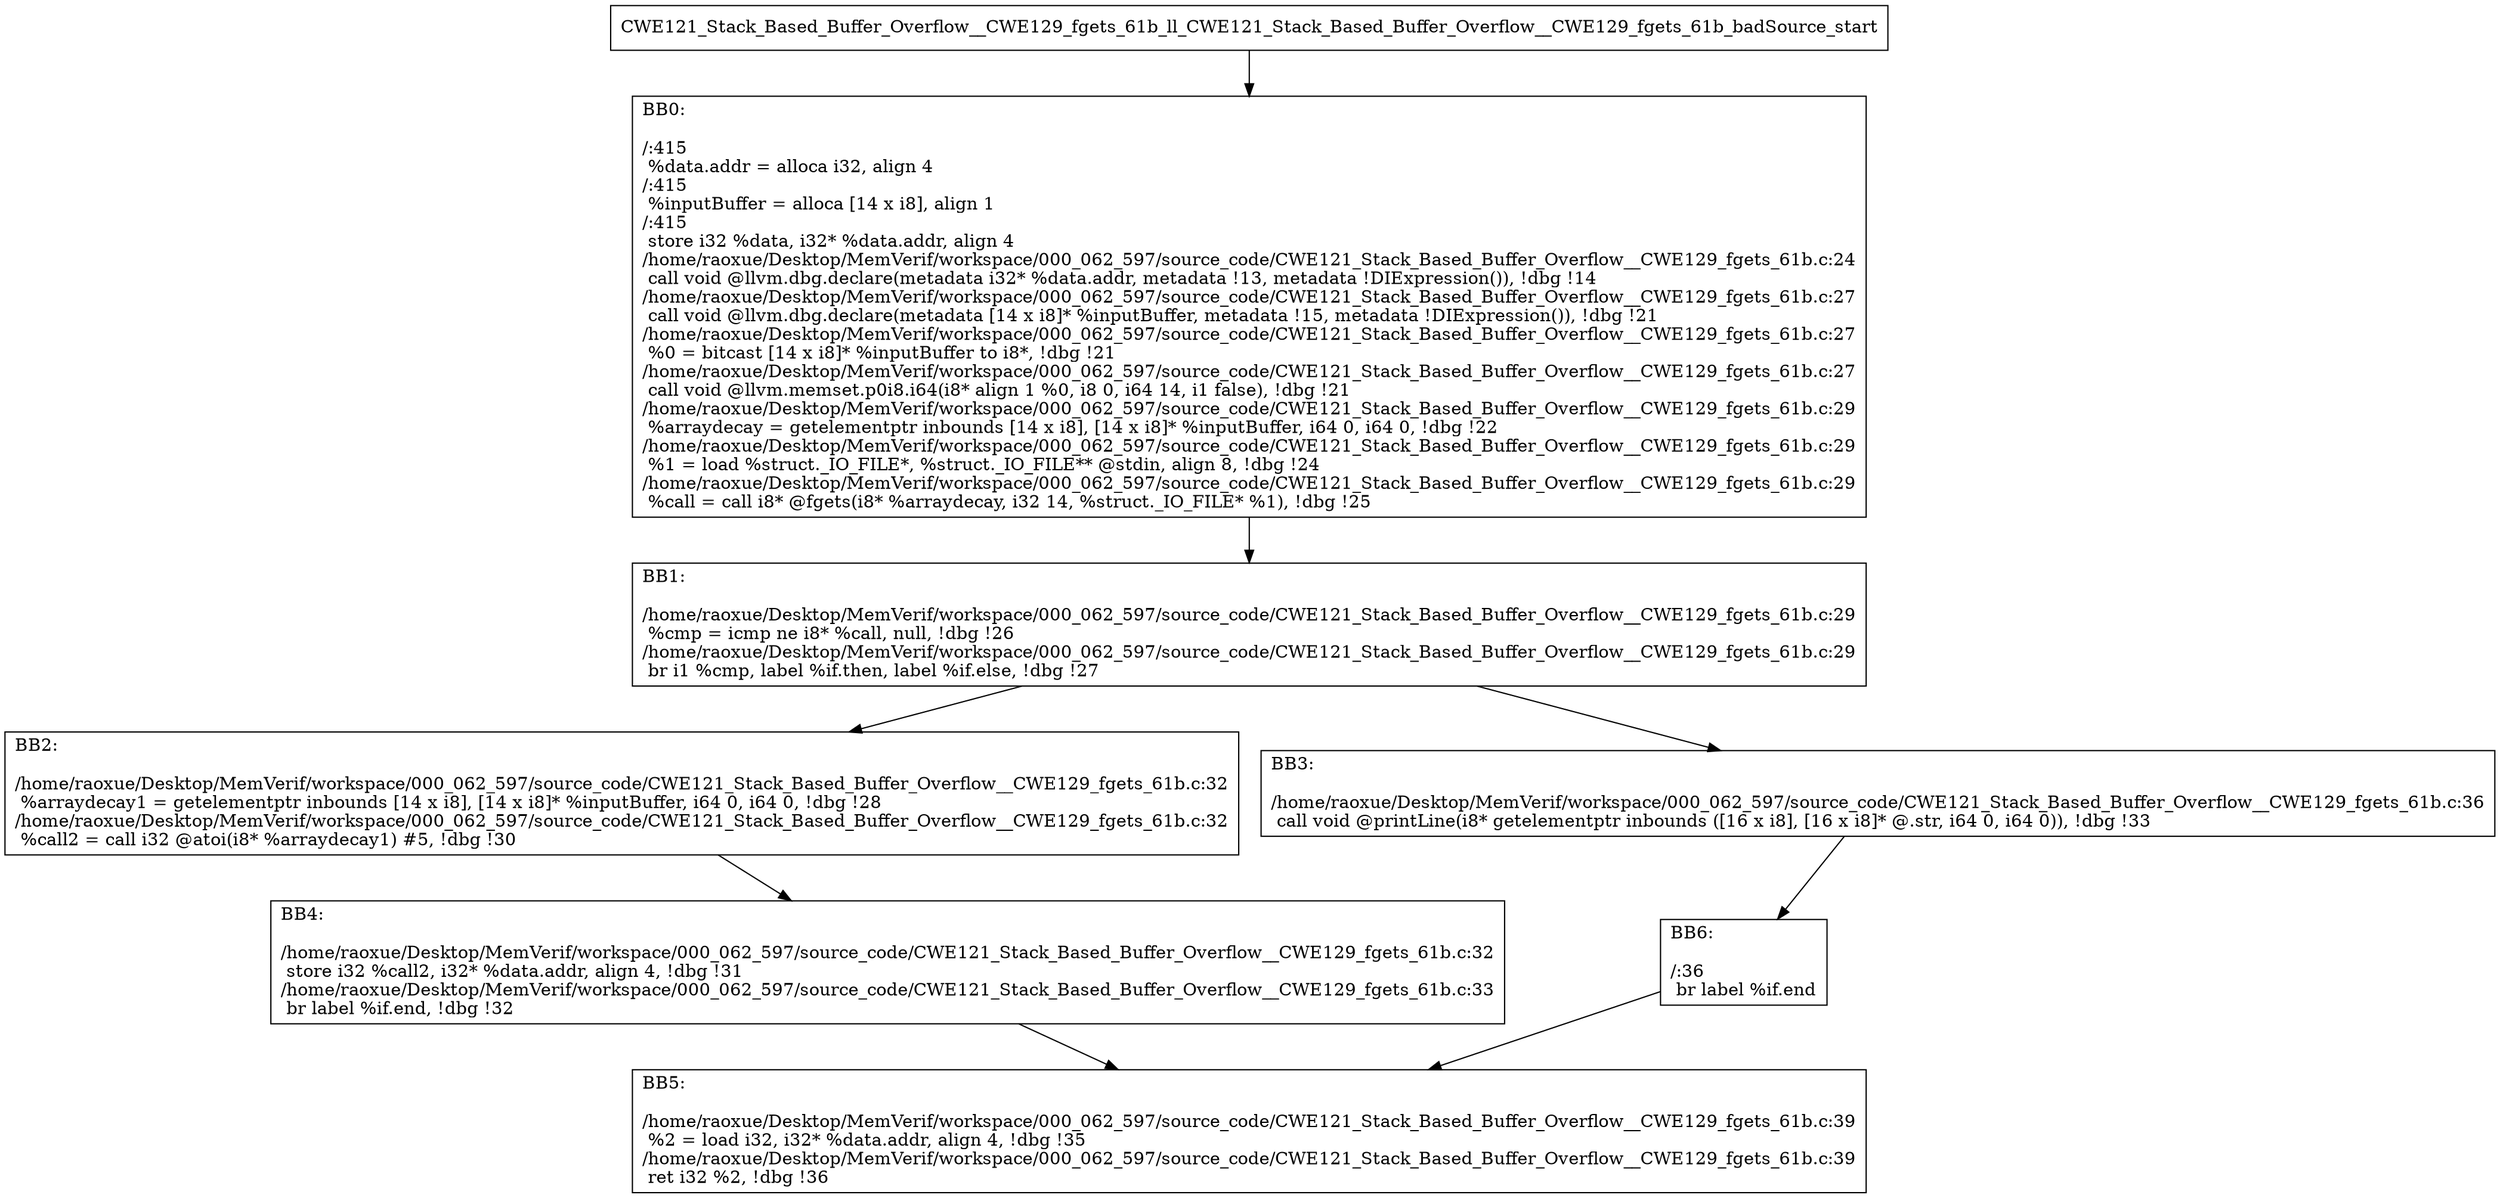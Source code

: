 digraph "CFG for'CWE121_Stack_Based_Buffer_Overflow__CWE129_fgets_61b_ll_CWE121_Stack_Based_Buffer_Overflow__CWE129_fgets_61b_badSource' function" {
	BBCWE121_Stack_Based_Buffer_Overflow__CWE129_fgets_61b_ll_CWE121_Stack_Based_Buffer_Overflow__CWE129_fgets_61b_badSource_start[shape=record,label="{CWE121_Stack_Based_Buffer_Overflow__CWE129_fgets_61b_ll_CWE121_Stack_Based_Buffer_Overflow__CWE129_fgets_61b_badSource_start}"];
	BBCWE121_Stack_Based_Buffer_Overflow__CWE129_fgets_61b_ll_CWE121_Stack_Based_Buffer_Overflow__CWE129_fgets_61b_badSource_start-> CWE121_Stack_Based_Buffer_Overflow__CWE129_fgets_61b_ll_CWE121_Stack_Based_Buffer_Overflow__CWE129_fgets_61b_badSourceBB0;
	CWE121_Stack_Based_Buffer_Overflow__CWE129_fgets_61b_ll_CWE121_Stack_Based_Buffer_Overflow__CWE129_fgets_61b_badSourceBB0 [shape=record, label="{BB0:\l\l/:415\l
  %data.addr = alloca i32, align 4\l
/:415\l
  %inputBuffer = alloca [14 x i8], align 1\l
/:415\l
  store i32 %data, i32* %data.addr, align 4\l
/home/raoxue/Desktop/MemVerif/workspace/000_062_597/source_code/CWE121_Stack_Based_Buffer_Overflow__CWE129_fgets_61b.c:24\l
  call void @llvm.dbg.declare(metadata i32* %data.addr, metadata !13, metadata !DIExpression()), !dbg !14\l
/home/raoxue/Desktop/MemVerif/workspace/000_062_597/source_code/CWE121_Stack_Based_Buffer_Overflow__CWE129_fgets_61b.c:27\l
  call void @llvm.dbg.declare(metadata [14 x i8]* %inputBuffer, metadata !15, metadata !DIExpression()), !dbg !21\l
/home/raoxue/Desktop/MemVerif/workspace/000_062_597/source_code/CWE121_Stack_Based_Buffer_Overflow__CWE129_fgets_61b.c:27\l
  %0 = bitcast [14 x i8]* %inputBuffer to i8*, !dbg !21\l
/home/raoxue/Desktop/MemVerif/workspace/000_062_597/source_code/CWE121_Stack_Based_Buffer_Overflow__CWE129_fgets_61b.c:27\l
  call void @llvm.memset.p0i8.i64(i8* align 1 %0, i8 0, i64 14, i1 false), !dbg !21\l
/home/raoxue/Desktop/MemVerif/workspace/000_062_597/source_code/CWE121_Stack_Based_Buffer_Overflow__CWE129_fgets_61b.c:29\l
  %arraydecay = getelementptr inbounds [14 x i8], [14 x i8]* %inputBuffer, i64 0, i64 0, !dbg !22\l
/home/raoxue/Desktop/MemVerif/workspace/000_062_597/source_code/CWE121_Stack_Based_Buffer_Overflow__CWE129_fgets_61b.c:29\l
  %1 = load %struct._IO_FILE*, %struct._IO_FILE** @stdin, align 8, !dbg !24\l
/home/raoxue/Desktop/MemVerif/workspace/000_062_597/source_code/CWE121_Stack_Based_Buffer_Overflow__CWE129_fgets_61b.c:29\l
  %call = call i8* @fgets(i8* %arraydecay, i32 14, %struct._IO_FILE* %1), !dbg !25\l
}"];
	CWE121_Stack_Based_Buffer_Overflow__CWE129_fgets_61b_ll_CWE121_Stack_Based_Buffer_Overflow__CWE129_fgets_61b_badSourceBB0-> CWE121_Stack_Based_Buffer_Overflow__CWE129_fgets_61b_ll_CWE121_Stack_Based_Buffer_Overflow__CWE129_fgets_61b_badSourceBB1;
	CWE121_Stack_Based_Buffer_Overflow__CWE129_fgets_61b_ll_CWE121_Stack_Based_Buffer_Overflow__CWE129_fgets_61b_badSourceBB1 [shape=record, label="{BB1:\l\l/home/raoxue/Desktop/MemVerif/workspace/000_062_597/source_code/CWE121_Stack_Based_Buffer_Overflow__CWE129_fgets_61b.c:29\l
  %cmp = icmp ne i8* %call, null, !dbg !26\l
/home/raoxue/Desktop/MemVerif/workspace/000_062_597/source_code/CWE121_Stack_Based_Buffer_Overflow__CWE129_fgets_61b.c:29\l
  br i1 %cmp, label %if.then, label %if.else, !dbg !27\l
}"];
	CWE121_Stack_Based_Buffer_Overflow__CWE129_fgets_61b_ll_CWE121_Stack_Based_Buffer_Overflow__CWE129_fgets_61b_badSourceBB1-> CWE121_Stack_Based_Buffer_Overflow__CWE129_fgets_61b_ll_CWE121_Stack_Based_Buffer_Overflow__CWE129_fgets_61b_badSourceBB2;
	CWE121_Stack_Based_Buffer_Overflow__CWE129_fgets_61b_ll_CWE121_Stack_Based_Buffer_Overflow__CWE129_fgets_61b_badSourceBB1-> CWE121_Stack_Based_Buffer_Overflow__CWE129_fgets_61b_ll_CWE121_Stack_Based_Buffer_Overflow__CWE129_fgets_61b_badSourceBB3;
	CWE121_Stack_Based_Buffer_Overflow__CWE129_fgets_61b_ll_CWE121_Stack_Based_Buffer_Overflow__CWE129_fgets_61b_badSourceBB2 [shape=record, label="{BB2:\l\l/home/raoxue/Desktop/MemVerif/workspace/000_062_597/source_code/CWE121_Stack_Based_Buffer_Overflow__CWE129_fgets_61b.c:32\l
  %arraydecay1 = getelementptr inbounds [14 x i8], [14 x i8]* %inputBuffer, i64 0, i64 0, !dbg !28\l
/home/raoxue/Desktop/MemVerif/workspace/000_062_597/source_code/CWE121_Stack_Based_Buffer_Overflow__CWE129_fgets_61b.c:32\l
  %call2 = call i32 @atoi(i8* %arraydecay1) #5, !dbg !30\l
}"];
	CWE121_Stack_Based_Buffer_Overflow__CWE129_fgets_61b_ll_CWE121_Stack_Based_Buffer_Overflow__CWE129_fgets_61b_badSourceBB2-> CWE121_Stack_Based_Buffer_Overflow__CWE129_fgets_61b_ll_CWE121_Stack_Based_Buffer_Overflow__CWE129_fgets_61b_badSourceBB4;
	CWE121_Stack_Based_Buffer_Overflow__CWE129_fgets_61b_ll_CWE121_Stack_Based_Buffer_Overflow__CWE129_fgets_61b_badSourceBB4 [shape=record, label="{BB4:\l\l/home/raoxue/Desktop/MemVerif/workspace/000_062_597/source_code/CWE121_Stack_Based_Buffer_Overflow__CWE129_fgets_61b.c:32\l
  store i32 %call2, i32* %data.addr, align 4, !dbg !31\l
/home/raoxue/Desktop/MemVerif/workspace/000_062_597/source_code/CWE121_Stack_Based_Buffer_Overflow__CWE129_fgets_61b.c:33\l
  br label %if.end, !dbg !32\l
}"];
	CWE121_Stack_Based_Buffer_Overflow__CWE129_fgets_61b_ll_CWE121_Stack_Based_Buffer_Overflow__CWE129_fgets_61b_badSourceBB4-> CWE121_Stack_Based_Buffer_Overflow__CWE129_fgets_61b_ll_CWE121_Stack_Based_Buffer_Overflow__CWE129_fgets_61b_badSourceBB5;
	CWE121_Stack_Based_Buffer_Overflow__CWE129_fgets_61b_ll_CWE121_Stack_Based_Buffer_Overflow__CWE129_fgets_61b_badSourceBB3 [shape=record, label="{BB3:\l\l/home/raoxue/Desktop/MemVerif/workspace/000_062_597/source_code/CWE121_Stack_Based_Buffer_Overflow__CWE129_fgets_61b.c:36\l
  call void @printLine(i8* getelementptr inbounds ([16 x i8], [16 x i8]* @.str, i64 0, i64 0)), !dbg !33\l
}"];
	CWE121_Stack_Based_Buffer_Overflow__CWE129_fgets_61b_ll_CWE121_Stack_Based_Buffer_Overflow__CWE129_fgets_61b_badSourceBB3-> CWE121_Stack_Based_Buffer_Overflow__CWE129_fgets_61b_ll_CWE121_Stack_Based_Buffer_Overflow__CWE129_fgets_61b_badSourceBB6;
	CWE121_Stack_Based_Buffer_Overflow__CWE129_fgets_61b_ll_CWE121_Stack_Based_Buffer_Overflow__CWE129_fgets_61b_badSourceBB6 [shape=record, label="{BB6:\l\l/:36\l
  br label %if.end\l
}"];
	CWE121_Stack_Based_Buffer_Overflow__CWE129_fgets_61b_ll_CWE121_Stack_Based_Buffer_Overflow__CWE129_fgets_61b_badSourceBB6-> CWE121_Stack_Based_Buffer_Overflow__CWE129_fgets_61b_ll_CWE121_Stack_Based_Buffer_Overflow__CWE129_fgets_61b_badSourceBB5;
	CWE121_Stack_Based_Buffer_Overflow__CWE129_fgets_61b_ll_CWE121_Stack_Based_Buffer_Overflow__CWE129_fgets_61b_badSourceBB5 [shape=record, label="{BB5:\l\l/home/raoxue/Desktop/MemVerif/workspace/000_062_597/source_code/CWE121_Stack_Based_Buffer_Overflow__CWE129_fgets_61b.c:39\l
  %2 = load i32, i32* %data.addr, align 4, !dbg !35\l
/home/raoxue/Desktop/MemVerif/workspace/000_062_597/source_code/CWE121_Stack_Based_Buffer_Overflow__CWE129_fgets_61b.c:39\l
  ret i32 %2, !dbg !36\l
}"];
}
